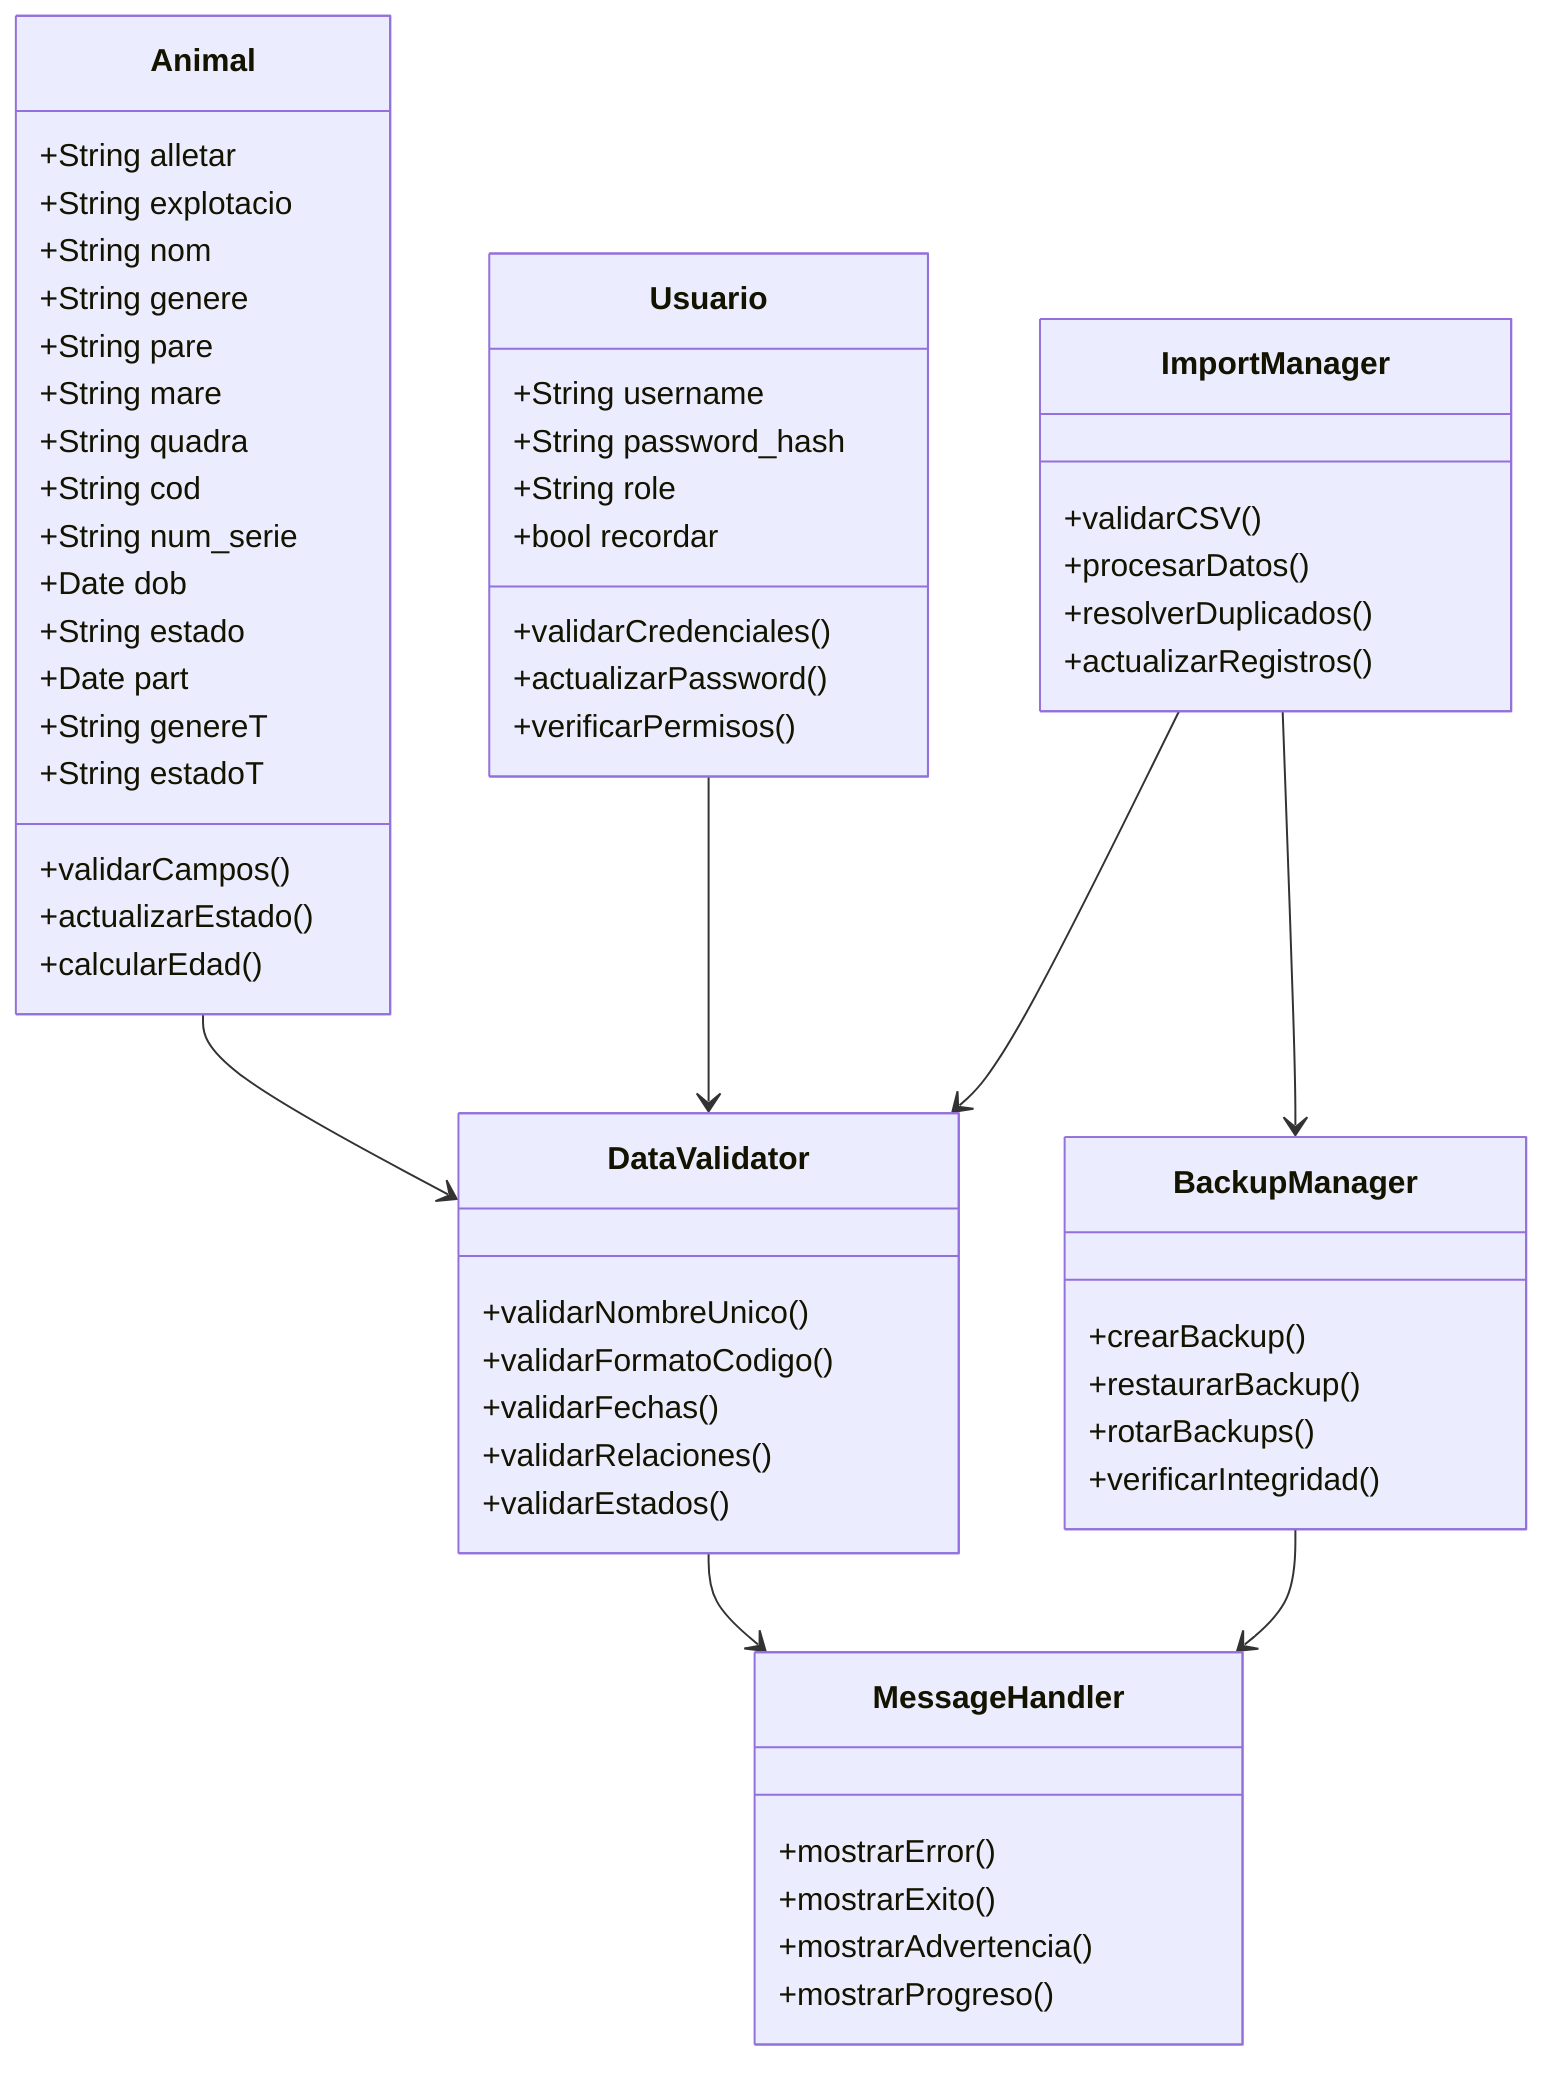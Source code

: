 classDiagram
    class Animal {
        +String alletar
        +String explotacio
        +String nom
        +String genere
        +String pare
        +String mare
        +String quadra
        +String cod
        +String num_serie
        +Date dob
        +String estado
        +Date part
        +String genereT
        +String estadoT
        +validarCampos()
        +actualizarEstado()
        +calcularEdad()
    }

    class Usuario {
        +String username
        +String password_hash
        +String role
        +bool recordar
        +validarCredenciales()
        +actualizarPassword()
        +verificarPermisos()
    }

    class DataValidator {
        +validarNombreUnico()
        +validarFormatoCodigo()
        +validarFechas()
        +validarRelaciones()
        +validarEstados()
    }

    class BackupManager {
        +crearBackup()
        +restaurarBackup()
        +rotarBackups()
        +verificarIntegridad()
    }

    class ImportManager {
        +validarCSV()
        +procesarDatos()
        +resolverDuplicados()
        +actualizarRegistros()
    }

    class MessageHandler {
        +mostrarError()
        +mostrarExito()
        +mostrarAdvertencia()
        +mostrarProgreso()
    }

    Animal --> DataValidator
    Usuario --> DataValidator
    ImportManager --> BackupManager
    ImportManager --> DataValidator
    DataValidator --> MessageHandler
    BackupManager --> MessageHandler